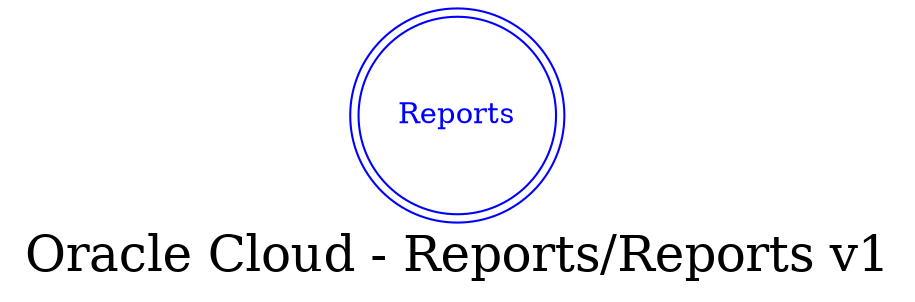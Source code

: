 digraph LexiconGraph {
graph[label="Oracle Cloud - Reports/Reports v1", fontsize=24]
splines=true
"Reports" [color=blue, fontcolor=blue, shape=doublecircle]
}
